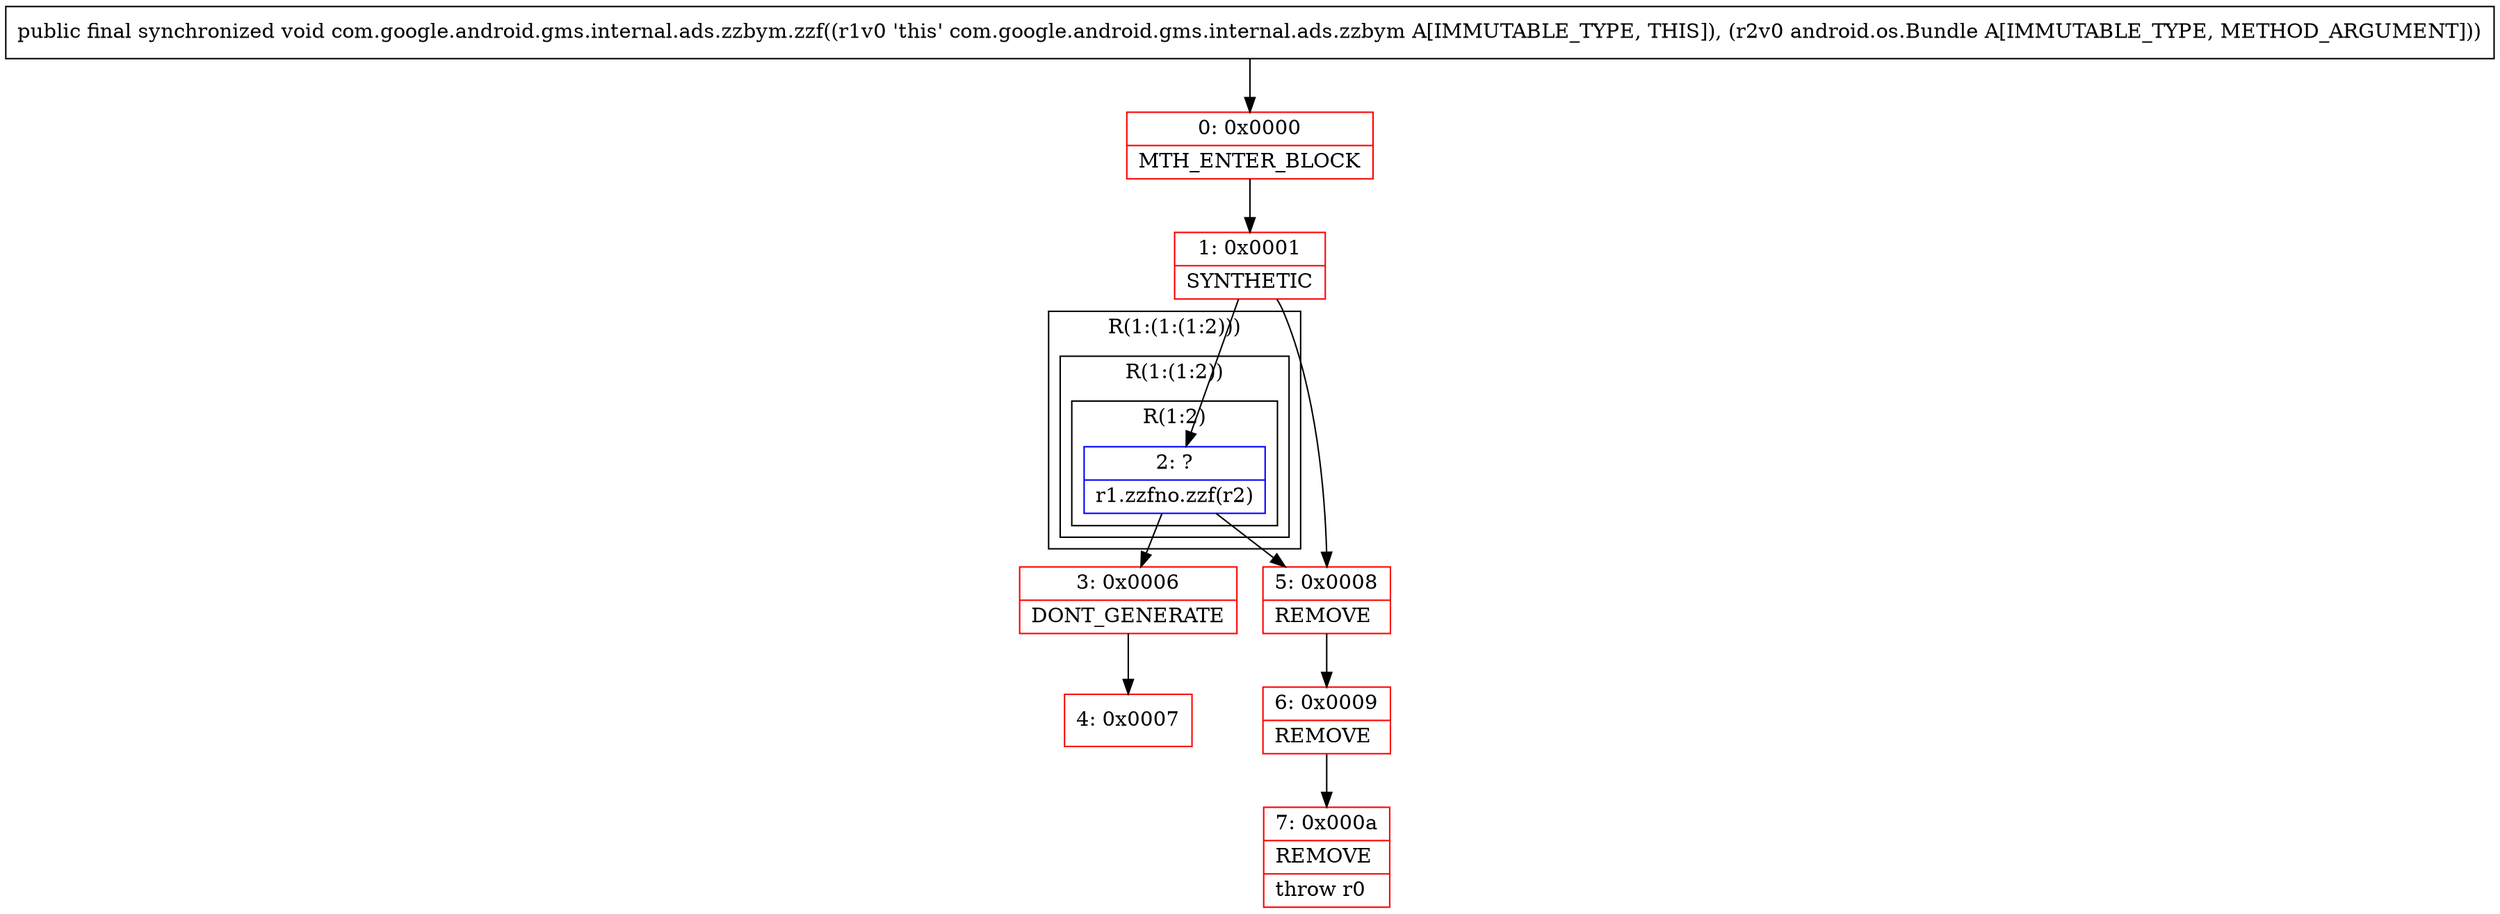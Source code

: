 digraph "CFG forcom.google.android.gms.internal.ads.zzbym.zzf(Landroid\/os\/Bundle;)V" {
subgraph cluster_Region_1598232359 {
label = "R(1:(1:(1:2)))";
node [shape=record,color=blue];
subgraph cluster_Region_1108287356 {
label = "R(1:(1:2))";
node [shape=record,color=blue];
subgraph cluster_Region_190239860 {
label = "R(1:2)";
node [shape=record,color=blue];
Node_2 [shape=record,label="{2\:\ ?|r1.zzfno.zzf(r2)\l}"];
}
}
}
Node_0 [shape=record,color=red,label="{0\:\ 0x0000|MTH_ENTER_BLOCK\l}"];
Node_1 [shape=record,color=red,label="{1\:\ 0x0001|SYNTHETIC\l}"];
Node_3 [shape=record,color=red,label="{3\:\ 0x0006|DONT_GENERATE\l}"];
Node_4 [shape=record,color=red,label="{4\:\ 0x0007}"];
Node_5 [shape=record,color=red,label="{5\:\ 0x0008|REMOVE\l}"];
Node_6 [shape=record,color=red,label="{6\:\ 0x0009|REMOVE\l}"];
Node_7 [shape=record,color=red,label="{7\:\ 0x000a|REMOVE\l|throw r0\l}"];
MethodNode[shape=record,label="{public final synchronized void com.google.android.gms.internal.ads.zzbym.zzf((r1v0 'this' com.google.android.gms.internal.ads.zzbym A[IMMUTABLE_TYPE, THIS]), (r2v0 android.os.Bundle A[IMMUTABLE_TYPE, METHOD_ARGUMENT])) }"];
MethodNode -> Node_0;
Node_2 -> Node_3;
Node_2 -> Node_5;
Node_0 -> Node_1;
Node_1 -> Node_2;
Node_1 -> Node_5;
Node_3 -> Node_4;
Node_5 -> Node_6;
Node_6 -> Node_7;
}

